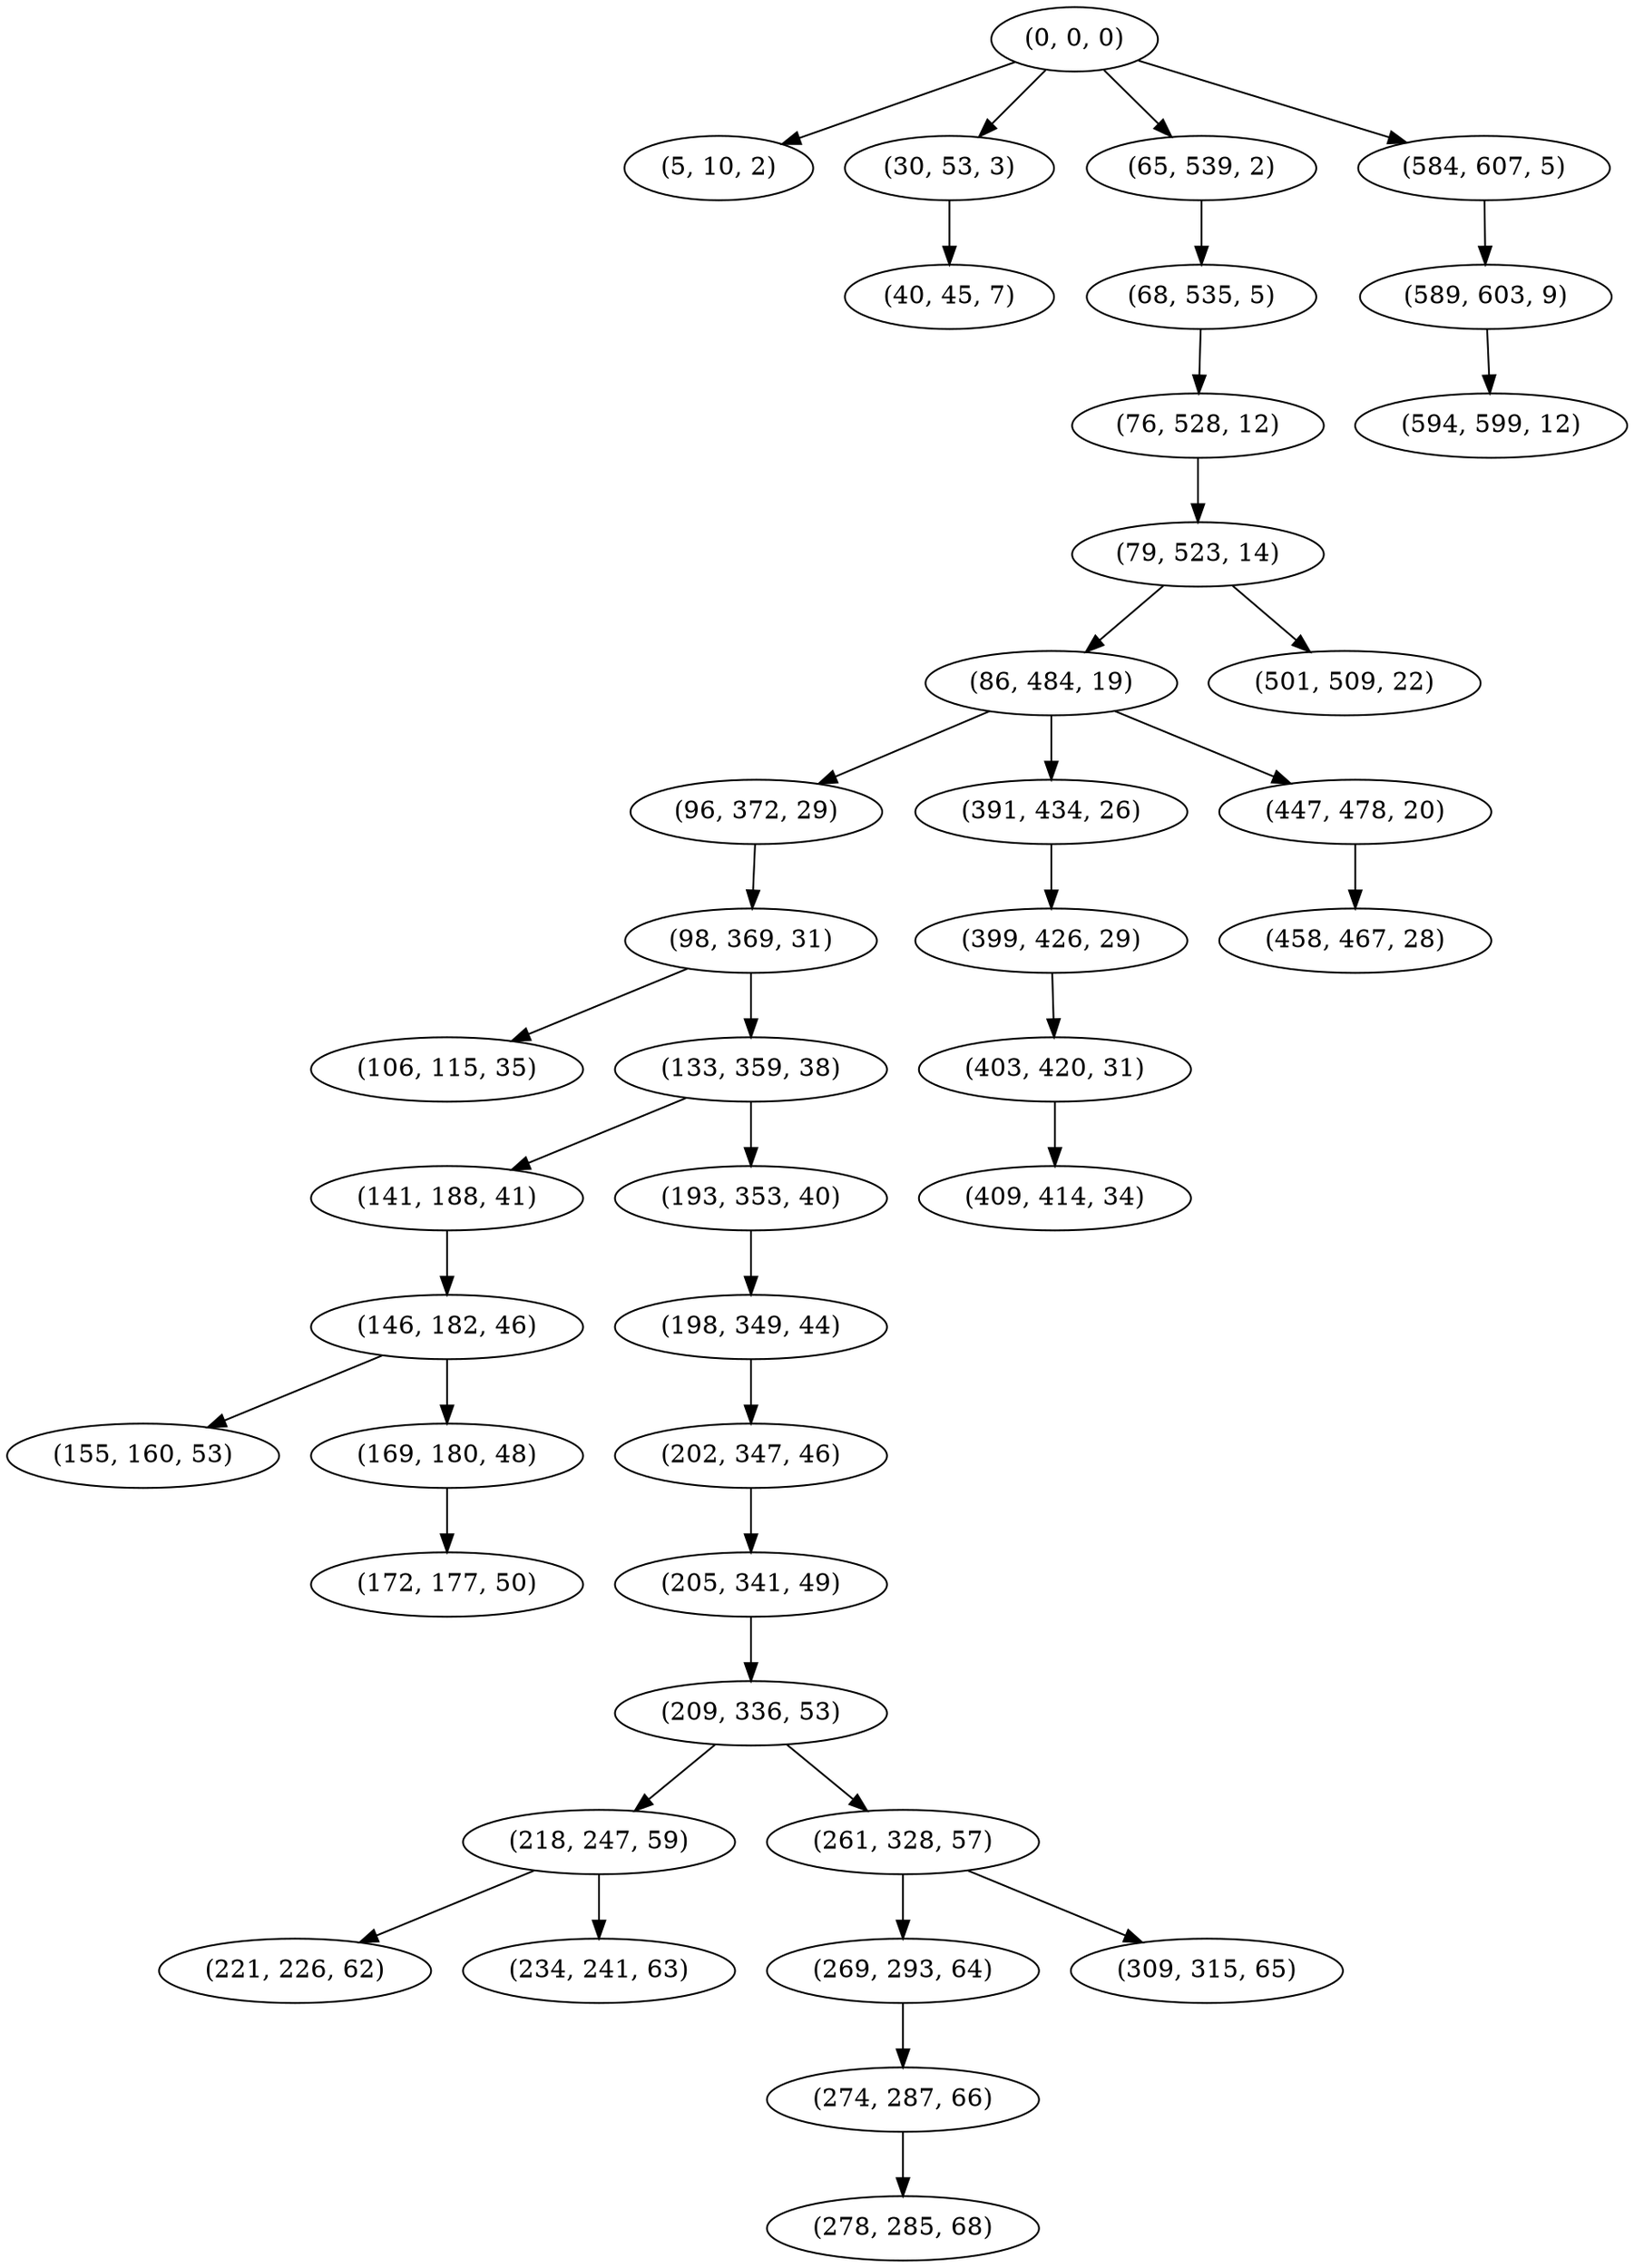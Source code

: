digraph tree {
    "(0, 0, 0)";
    "(5, 10, 2)";
    "(30, 53, 3)";
    "(40, 45, 7)";
    "(65, 539, 2)";
    "(68, 535, 5)";
    "(76, 528, 12)";
    "(79, 523, 14)";
    "(86, 484, 19)";
    "(96, 372, 29)";
    "(98, 369, 31)";
    "(106, 115, 35)";
    "(133, 359, 38)";
    "(141, 188, 41)";
    "(146, 182, 46)";
    "(155, 160, 53)";
    "(169, 180, 48)";
    "(172, 177, 50)";
    "(193, 353, 40)";
    "(198, 349, 44)";
    "(202, 347, 46)";
    "(205, 341, 49)";
    "(209, 336, 53)";
    "(218, 247, 59)";
    "(221, 226, 62)";
    "(234, 241, 63)";
    "(261, 328, 57)";
    "(269, 293, 64)";
    "(274, 287, 66)";
    "(278, 285, 68)";
    "(309, 315, 65)";
    "(391, 434, 26)";
    "(399, 426, 29)";
    "(403, 420, 31)";
    "(409, 414, 34)";
    "(447, 478, 20)";
    "(458, 467, 28)";
    "(501, 509, 22)";
    "(584, 607, 5)";
    "(589, 603, 9)";
    "(594, 599, 12)";
    "(0, 0, 0)" -> "(5, 10, 2)";
    "(0, 0, 0)" -> "(30, 53, 3)";
    "(0, 0, 0)" -> "(65, 539, 2)";
    "(0, 0, 0)" -> "(584, 607, 5)";
    "(30, 53, 3)" -> "(40, 45, 7)";
    "(65, 539, 2)" -> "(68, 535, 5)";
    "(68, 535, 5)" -> "(76, 528, 12)";
    "(76, 528, 12)" -> "(79, 523, 14)";
    "(79, 523, 14)" -> "(86, 484, 19)";
    "(79, 523, 14)" -> "(501, 509, 22)";
    "(86, 484, 19)" -> "(96, 372, 29)";
    "(86, 484, 19)" -> "(391, 434, 26)";
    "(86, 484, 19)" -> "(447, 478, 20)";
    "(96, 372, 29)" -> "(98, 369, 31)";
    "(98, 369, 31)" -> "(106, 115, 35)";
    "(98, 369, 31)" -> "(133, 359, 38)";
    "(133, 359, 38)" -> "(141, 188, 41)";
    "(133, 359, 38)" -> "(193, 353, 40)";
    "(141, 188, 41)" -> "(146, 182, 46)";
    "(146, 182, 46)" -> "(155, 160, 53)";
    "(146, 182, 46)" -> "(169, 180, 48)";
    "(169, 180, 48)" -> "(172, 177, 50)";
    "(193, 353, 40)" -> "(198, 349, 44)";
    "(198, 349, 44)" -> "(202, 347, 46)";
    "(202, 347, 46)" -> "(205, 341, 49)";
    "(205, 341, 49)" -> "(209, 336, 53)";
    "(209, 336, 53)" -> "(218, 247, 59)";
    "(209, 336, 53)" -> "(261, 328, 57)";
    "(218, 247, 59)" -> "(221, 226, 62)";
    "(218, 247, 59)" -> "(234, 241, 63)";
    "(261, 328, 57)" -> "(269, 293, 64)";
    "(261, 328, 57)" -> "(309, 315, 65)";
    "(269, 293, 64)" -> "(274, 287, 66)";
    "(274, 287, 66)" -> "(278, 285, 68)";
    "(391, 434, 26)" -> "(399, 426, 29)";
    "(399, 426, 29)" -> "(403, 420, 31)";
    "(403, 420, 31)" -> "(409, 414, 34)";
    "(447, 478, 20)" -> "(458, 467, 28)";
    "(584, 607, 5)" -> "(589, 603, 9)";
    "(589, 603, 9)" -> "(594, 599, 12)";
}
